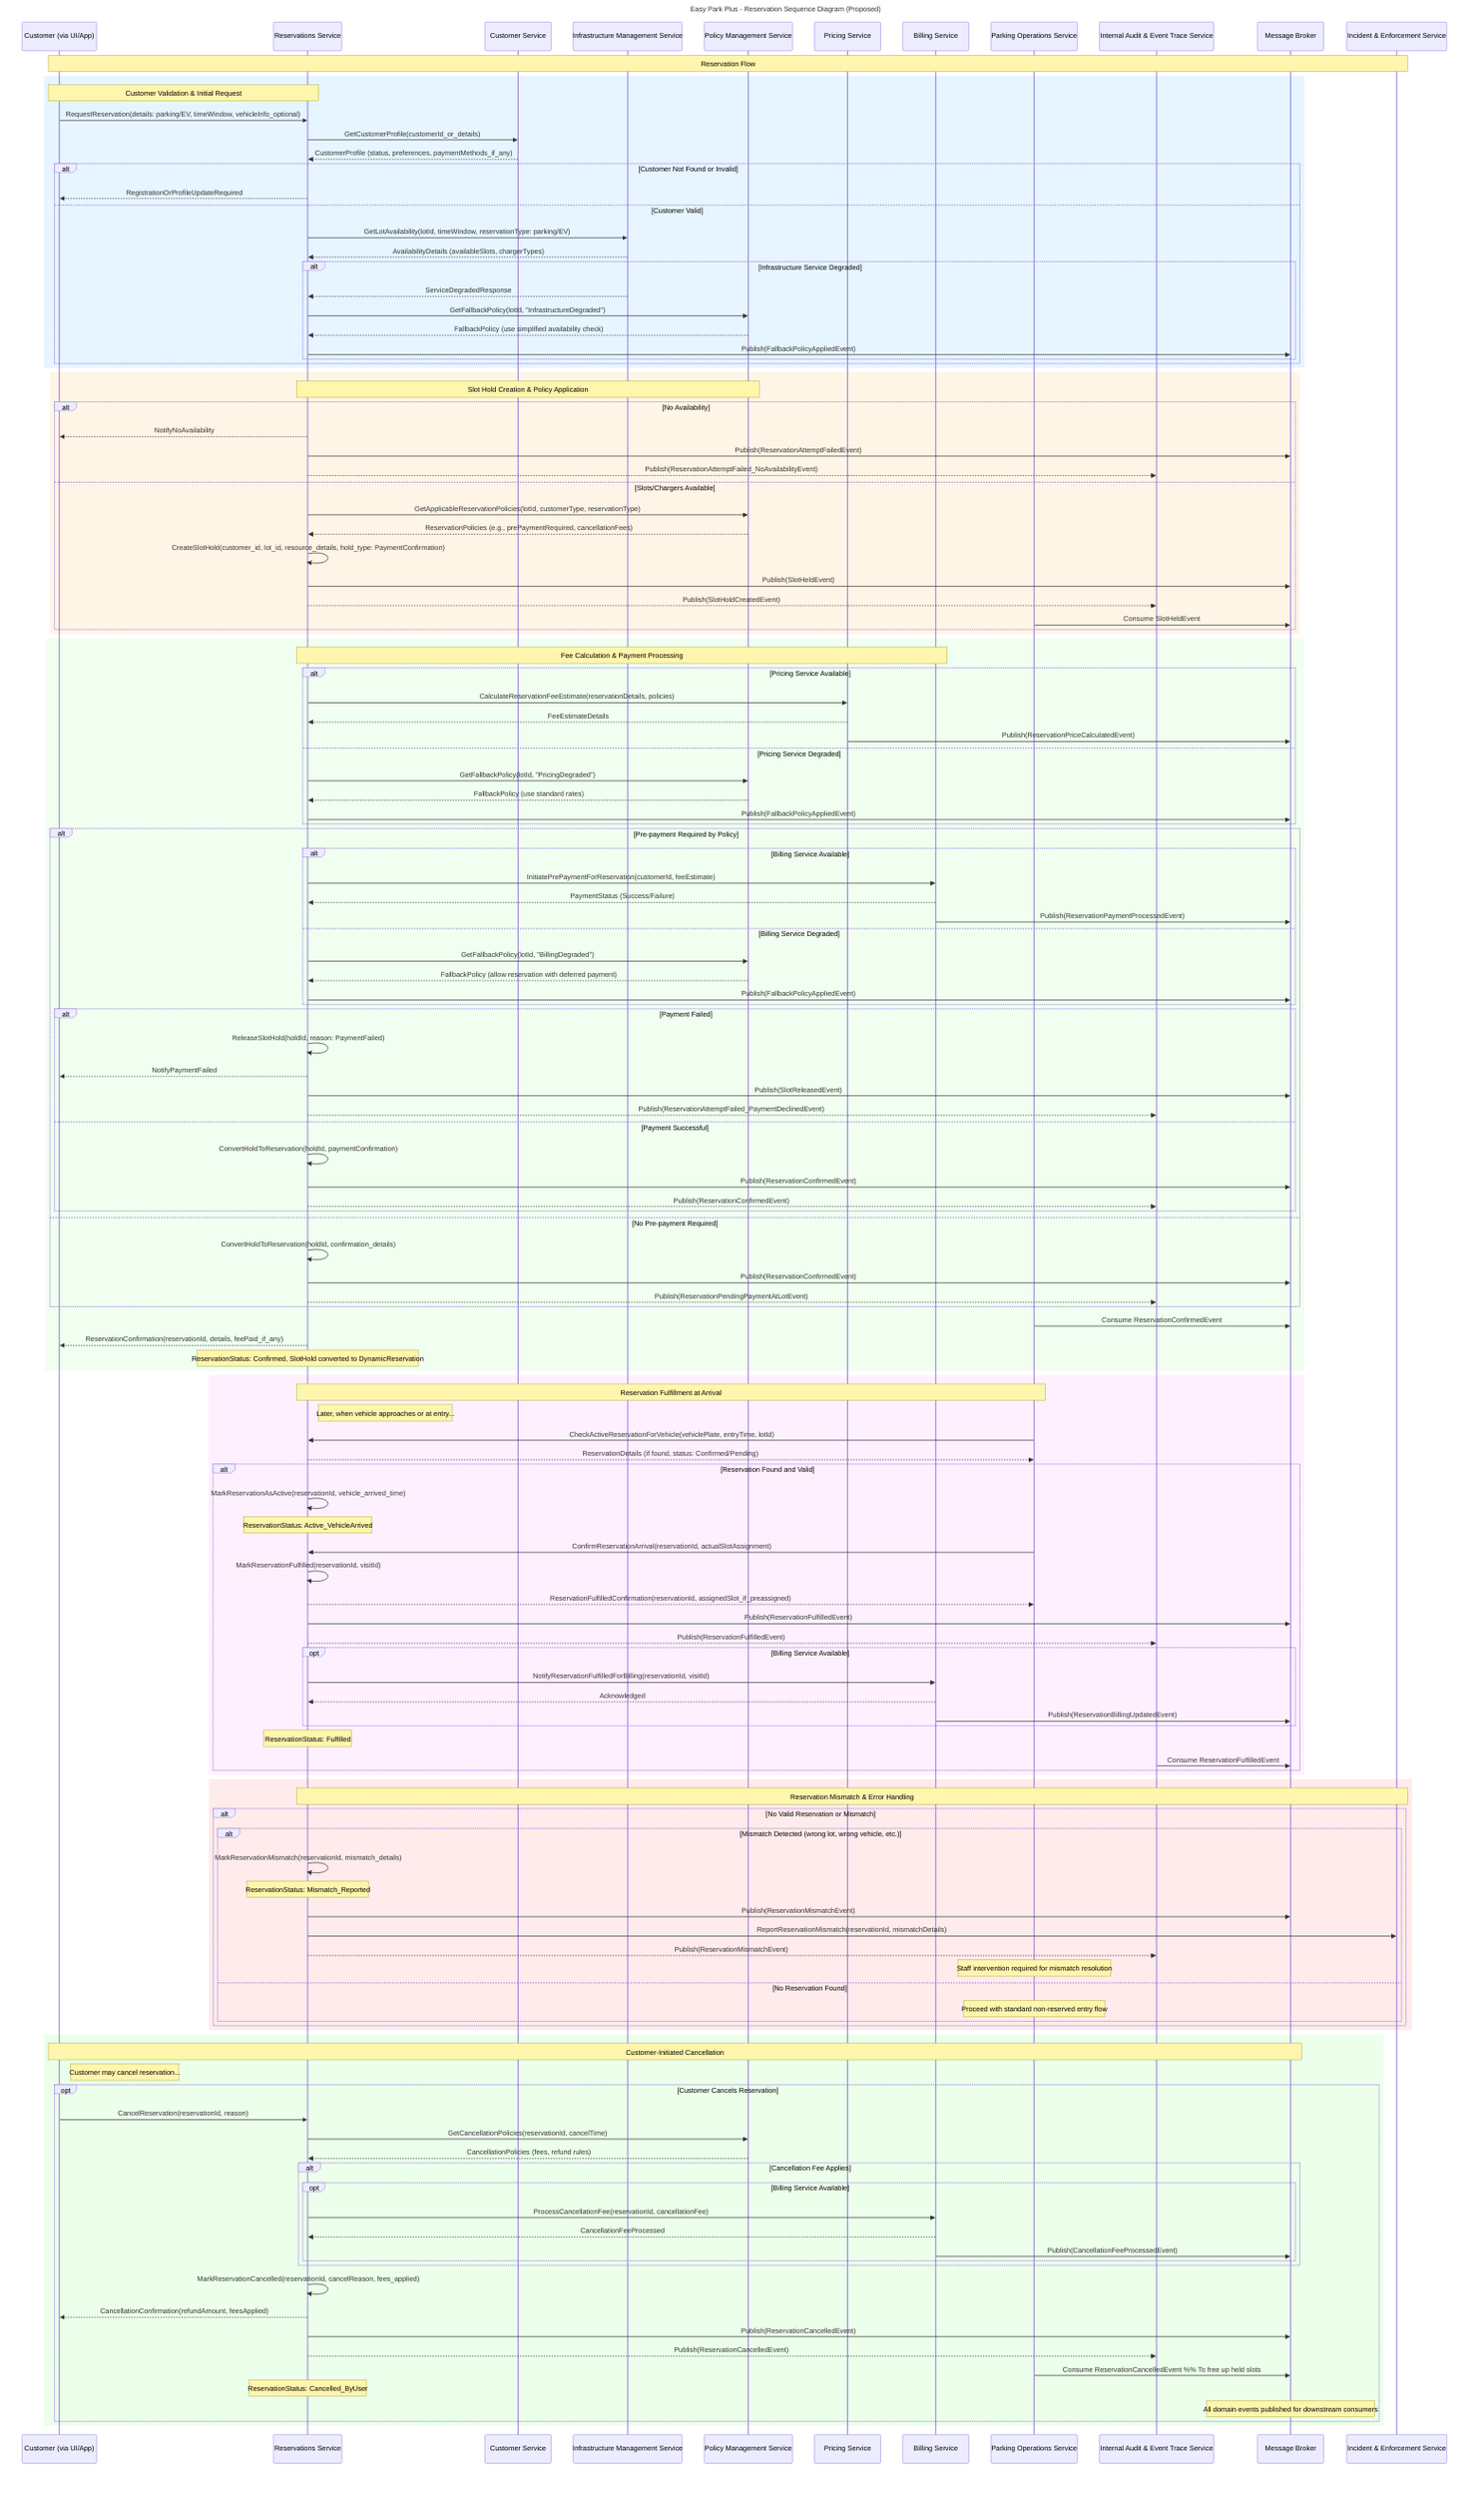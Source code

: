 ---
title: Easy Park Plus - Reservation Sequence Diagram (Proposed)
---

sequenceDiagram
    participant C as Customer (via UI/App)
    participant RS as Reservations Service
    participant CS as Customer Service
    participant IMS as Infrastructure Management Service
    participant PolMS as Policy Management Service
    participant PS as Pricing Service
    participant BS as Billing Service
    participant PO as Parking Operations Service
    participant IAET as Internal Audit & Event Trace Service
    participant MB as Message Broker
    participant IES as Incident & Enforcement Service

    Note over C, IES: Reservation Flow

    %% Customer Validation & Availability Check
    rect rgb(230, 245, 255)
    Note over C, RS: Customer Validation & Initial Request
    C->>RS: RequestReservation(details: parking/EV, timeWindow, vehicleInfo_optional)
    RS->>CS: GetCustomerProfile(customerId_or_details)
    CS-->>RS: CustomerProfile (status, preferences, paymentMethods_if_any)

    alt Customer Not Found or Invalid
        RS-->>C: RegistrationOrProfileUpdateRequired
    else Customer Valid
        RS->>IMS: GetLotAvailability(lotId, timeWindow, reservationType: parking/EV)
        IMS-->>RS: AvailabilityDetails (availableSlots, chargerTypes)
        
        alt Infrastructure Service Degraded
            IMS-->>RS: ServiceDegradedResponse
            RS->>PolMS: GetFallbackPolicy(lotId, "InfrastructureDegraded")
            PolMS-->>RS: FallbackPolicy (use simplified availability check)
            RS->>MB: Publish(FallbackPolicyAppliedEvent)
        end
    end
    end

    %% Slot Hold & Policy Application
    rect rgb(255, 245, 230)
    Note over RS, PolMS: Slot Hold Creation & Policy Application
    alt No Availability
        RS-->>C: NotifyNoAvailability
        RS->>MB: Publish(ReservationAttemptFailedEvent)
        RS-->>IAET: Publish(ReservationAttemptFailed_NoAvailabilityEvent)
    else Slots/Chargers Available
        RS->>PolMS: GetApplicableReservationPolicies(lotId, customerType, reservationType)
        PolMS-->>RS: ReservationPolicies (e.g., prePaymentRequired, cancellationFees)

        %% Create SlotHold First
        RS->>RS: CreateSlotHold(customer_id, lot_id, resource_details, hold_type: PaymentConfirmation)
        RS->>MB: Publish(SlotHeldEvent)
        RS-->>IAET: Publish(SlotHoldCreatedEvent)
        PO->>MB: Consume SlotHeldEvent
    end
    end

    %% Pricing & Payment Processing
    rect rgb(240, 255, 240)
    Note over RS, BS: Fee Calculation & Payment Processing
    alt Pricing Service Available
        RS->>PS: CalculateReservationFeeEstimate(reservationDetails, policies)
        PS-->>RS: FeeEstimateDetails
        PS->>MB: Publish(ReservationPriceCalculatedEvent)
    else Pricing Service Degraded
        RS->>PolMS: GetFallbackPolicy(lotId, "PricingDegraded")
        PolMS-->>RS: FallbackPolicy (use standard rates)
        RS->>MB: Publish(FallbackPolicyAppliedEvent)
    end

    alt Pre-payment Required by Policy
        alt Billing Service Available
            RS->>BS: InitiatePrePaymentForReservation(customerId, feeEstimate)
            BS-->>RS: PaymentStatus (Success/Failure)
            BS->>MB: Publish(ReservationPaymentProcessedEvent)
        else Billing Service Degraded
            RS->>PolMS: GetFallbackPolicy(lotId, "BillingDegraded")
            PolMS-->>RS: FallbackPolicy (allow reservation with deferred payment)
            RS->>MB: Publish(FallbackPolicyAppliedEvent)
        end
        
        alt Payment Failed
            RS->>RS: ReleaseSlotHold(holdId, reason: PaymentFailed)
            RS-->>C: NotifyPaymentFailed
            RS->>MB: Publish(SlotReleasedEvent)
            RS-->>IAET: Publish(ReservationAttemptFailed_PaymentDeclinedEvent)
            %% End of flow for payment failure
        else Payment Successful
            RS->>RS: ConvertHoldToReservation(holdId, paymentConfirmation)
            RS->>MB: Publish(ReservationConfirmedEvent)
            RS-->>IAET: Publish(ReservationConfirmedEvent)
        end
    else No Pre-payment Required
        RS->>RS: ConvertHoldToReservation(holdId, confirmation_details)
        RS->>MB: Publish(ReservationConfirmedEvent)
        RS-->>IAET: Publish(ReservationPendingPaymentAtLotEvent)
    end
    
    PO->>MB: Consume ReservationConfirmedEvent
    RS-->>C: ReservationConfirmation(reservationId, details, feePaid_if_any)
    Note over RS: ReservationStatus: Confirmed, SlotHold converted to DynamicReservation
    end

    %% Vehicle Arrival & Reservation Fulfillment
    rect rgb(255, 240, 255)
    Note over PO, RS: Reservation Fulfillment at Arrival
    Note right of RS: Later, when vehicle approaches or at entry...

    PO->>RS: CheckActiveReservationForVehicle(vehiclePlate, entryTime, lotId)
    RS-->>PO: ReservationDetails (if found, status: Confirmed/Pending)
    
    alt Reservation Found and Valid
        RS->>RS: MarkReservationAsActive(reservationId, vehicle_arrived_time)
        Note over RS: ReservationStatus: Active_VehicleArrived
        
        PO->>RS: ConfirmReservationArrival(reservationId, actualSlotAssignment)
        RS->>RS: MarkReservationFulfilled(reservationId, visitId)
        RS-->>PO: ReservationFulfilledConfirmation(reservationId, assignedSlot_if_preassigned)
        RS->>MB: Publish(ReservationFulfilledEvent)
        RS-->>IAET: Publish(ReservationFulfilledEvent)
        
        opt Billing Service Available
            RS->>BS: NotifyReservationFulfilledForBilling(reservationId, visitId)
            BS-->>RS: Acknowledged
            BS->>MB: Publish(ReservationBillingUpdatedEvent)
        end
        
        Note over RS: ReservationStatus: Fulfilled
        IAET->>MB: Consume ReservationFulfilledEvent
    end
    end
    %% Error Handling & Mismatch Resolution
    rect rgb(255, 235, 235)
    Note over RS, IES: Reservation Mismatch & Error Handling
    alt No Valid Reservation or Mismatch
        alt Mismatch Detected (wrong lot, wrong vehicle, etc.)
            RS->>RS: MarkReservationMismatch(reservationId, mismatch_details)
            Note over RS: ReservationStatus: Mismatch_Reported
            RS->>MB: Publish(ReservationMismatchEvent)
            RS->>IES: ReportReservationMismatch(reservationId, mismatchDetails)
            RS-->>IAET: Publish(ReservationMismatchEvent)
            Note over PO: Staff intervention required for mismatch resolution
        else No Reservation Found
            Note over PO: Proceed with standard non-reserved entry flow
        end
    end
    end

    %% Optional Reservation Cancellation
    rect rgb(235, 255, 235)
    Note over C, MB: Customer-Initiated Cancellation
    Note right of C: Customer may cancel reservation...
    
    opt Customer Cancels Reservation
        C->>RS: CancelReservation(reservationId, reason)
        RS->>PolMS: GetCancellationPolicies(reservationId, cancelTime)
        PolMS-->>RS: CancellationPolicies (fees, refund rules)
        
        alt Cancellation Fee Applies
            opt Billing Service Available
                RS->>BS: ProcessCancellationFee(reservationId, cancellationFee)
                BS-->>RS: CancellationFeeProcessed
                BS->>MB: Publish(CancellationFeeProcessedEvent)
            end
        end
        
        RS->>RS: MarkReservationCancelled(reservationId, cancelReason, fees_applied)
        RS-->>C: CancellationConfirmation(refundAmount, feesApplied)
        RS->>MB: Publish(ReservationCancelledEvent)
        RS-->>IAET: Publish(ReservationCancelledEvent)
        PO->>MB: Consume ReservationCancelledEvent  %% To free up held slots
        Note over RS: ReservationStatus: Cancelled_ByUser
        Note over MB: All domain events published for downstream consumers
    end
    end